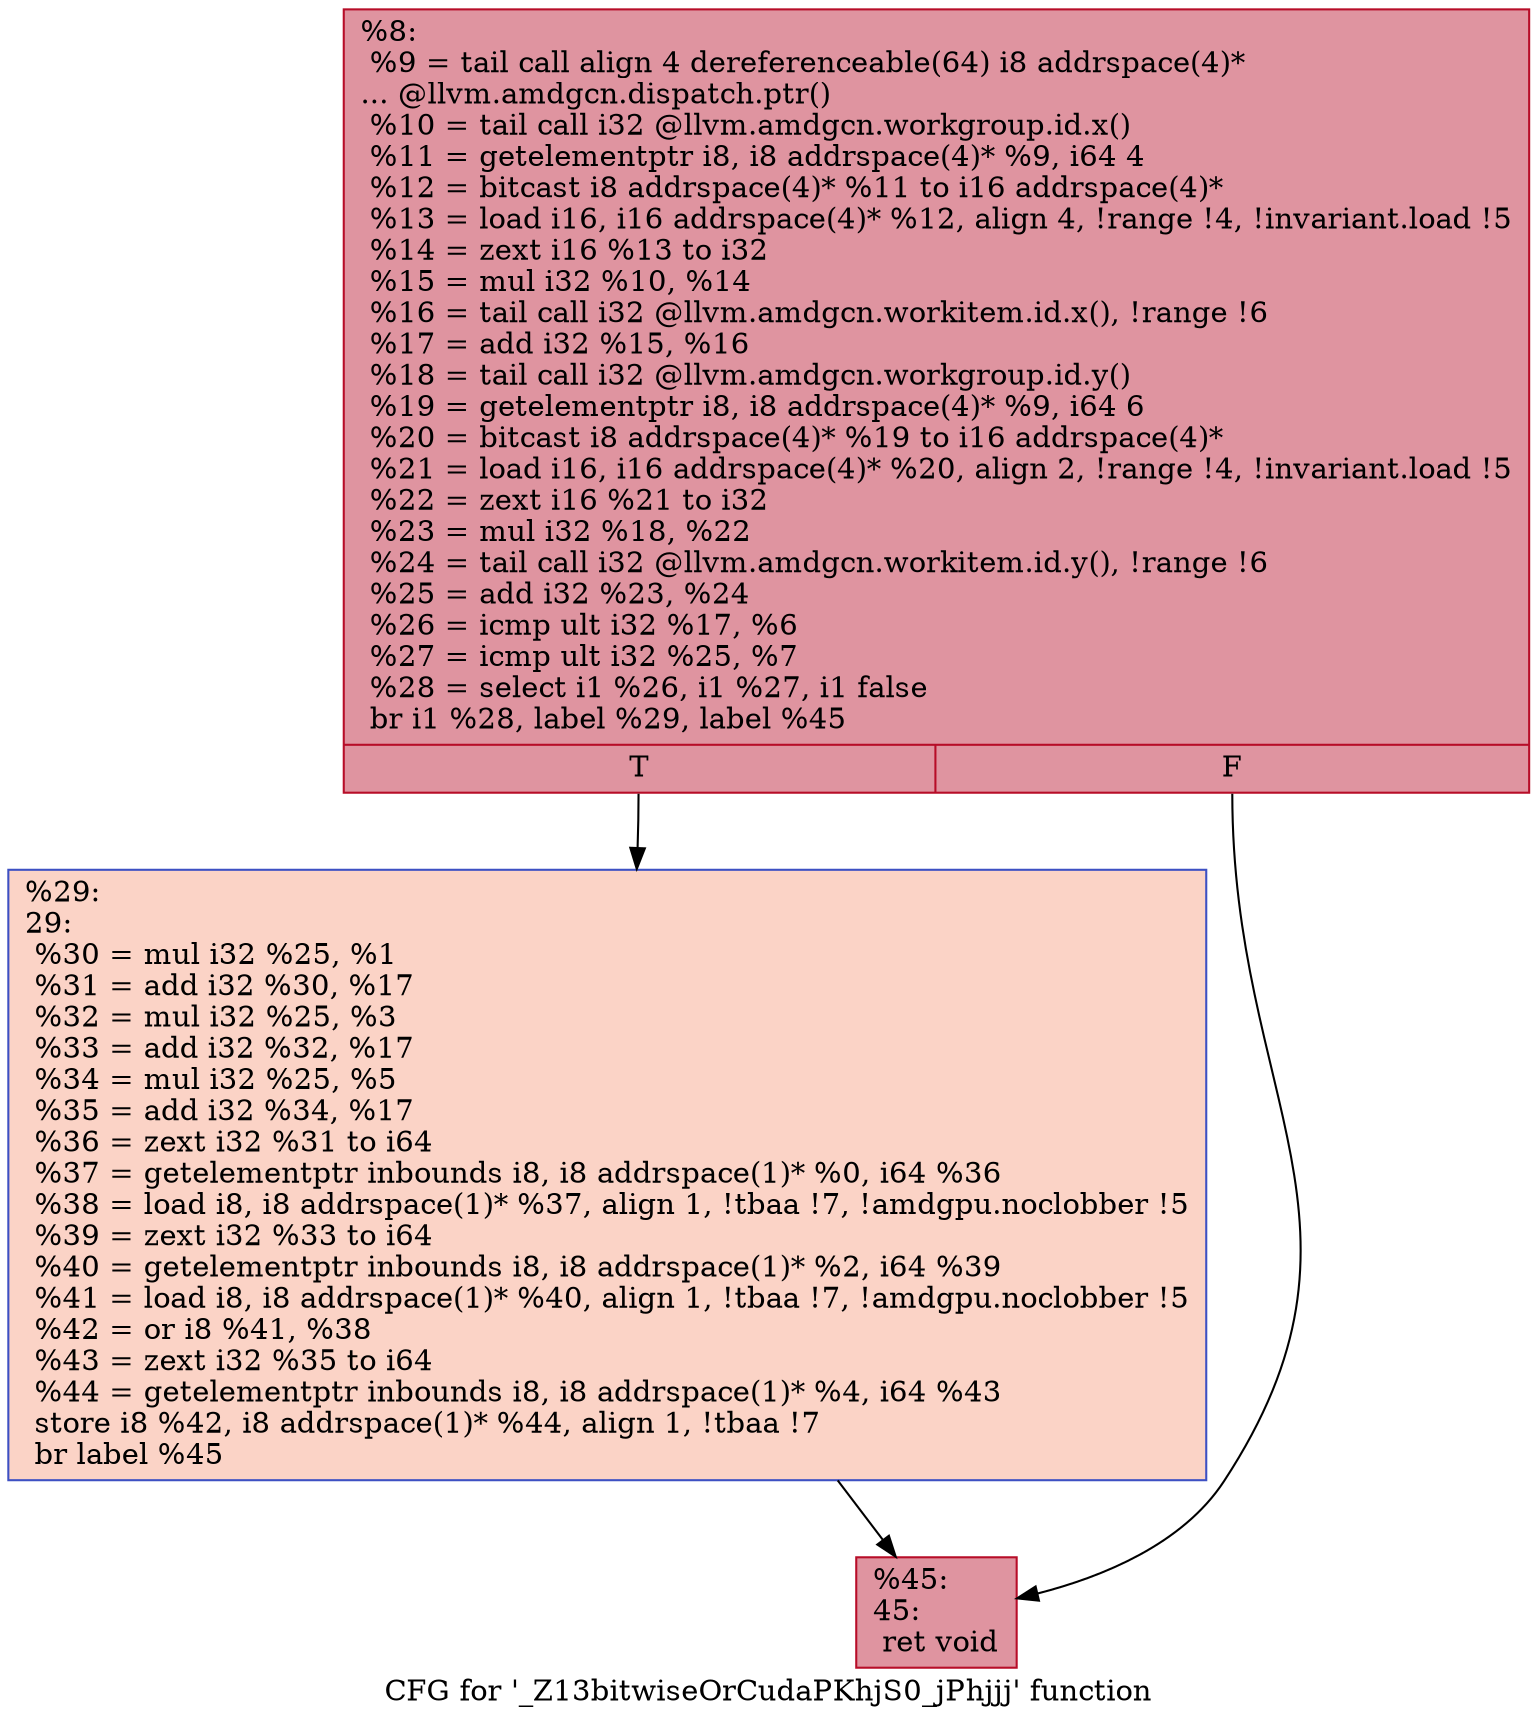 digraph "CFG for '_Z13bitwiseOrCudaPKhjS0_jPhjjj' function" {
	label="CFG for '_Z13bitwiseOrCudaPKhjS0_jPhjjj' function";

	Node0x4767580 [shape=record,color="#b70d28ff", style=filled, fillcolor="#b70d2870",label="{%8:\l  %9 = tail call align 4 dereferenceable(64) i8 addrspace(4)*\l... @llvm.amdgcn.dispatch.ptr()\l  %10 = tail call i32 @llvm.amdgcn.workgroup.id.x()\l  %11 = getelementptr i8, i8 addrspace(4)* %9, i64 4\l  %12 = bitcast i8 addrspace(4)* %11 to i16 addrspace(4)*\l  %13 = load i16, i16 addrspace(4)* %12, align 4, !range !4, !invariant.load !5\l  %14 = zext i16 %13 to i32\l  %15 = mul i32 %10, %14\l  %16 = tail call i32 @llvm.amdgcn.workitem.id.x(), !range !6\l  %17 = add i32 %15, %16\l  %18 = tail call i32 @llvm.amdgcn.workgroup.id.y()\l  %19 = getelementptr i8, i8 addrspace(4)* %9, i64 6\l  %20 = bitcast i8 addrspace(4)* %19 to i16 addrspace(4)*\l  %21 = load i16, i16 addrspace(4)* %20, align 2, !range !4, !invariant.load !5\l  %22 = zext i16 %21 to i32\l  %23 = mul i32 %18, %22\l  %24 = tail call i32 @llvm.amdgcn.workitem.id.y(), !range !6\l  %25 = add i32 %23, %24\l  %26 = icmp ult i32 %17, %6\l  %27 = icmp ult i32 %25, %7\l  %28 = select i1 %26, i1 %27, i1 false\l  br i1 %28, label %29, label %45\l|{<s0>T|<s1>F}}"];
	Node0x4767580:s0 -> Node0x476afc0;
	Node0x4767580:s1 -> Node0x476b050;
	Node0x476afc0 [shape=record,color="#3d50c3ff", style=filled, fillcolor="#f59c7d70",label="{%29:\l29:                                               \l  %30 = mul i32 %25, %1\l  %31 = add i32 %30, %17\l  %32 = mul i32 %25, %3\l  %33 = add i32 %32, %17\l  %34 = mul i32 %25, %5\l  %35 = add i32 %34, %17\l  %36 = zext i32 %31 to i64\l  %37 = getelementptr inbounds i8, i8 addrspace(1)* %0, i64 %36\l  %38 = load i8, i8 addrspace(1)* %37, align 1, !tbaa !7, !amdgpu.noclobber !5\l  %39 = zext i32 %33 to i64\l  %40 = getelementptr inbounds i8, i8 addrspace(1)* %2, i64 %39\l  %41 = load i8, i8 addrspace(1)* %40, align 1, !tbaa !7, !amdgpu.noclobber !5\l  %42 = or i8 %41, %38\l  %43 = zext i32 %35 to i64\l  %44 = getelementptr inbounds i8, i8 addrspace(1)* %4, i64 %43\l  store i8 %42, i8 addrspace(1)* %44, align 1, !tbaa !7\l  br label %45\l}"];
	Node0x476afc0 -> Node0x476b050;
	Node0x476b050 [shape=record,color="#b70d28ff", style=filled, fillcolor="#b70d2870",label="{%45:\l45:                                               \l  ret void\l}"];
}
